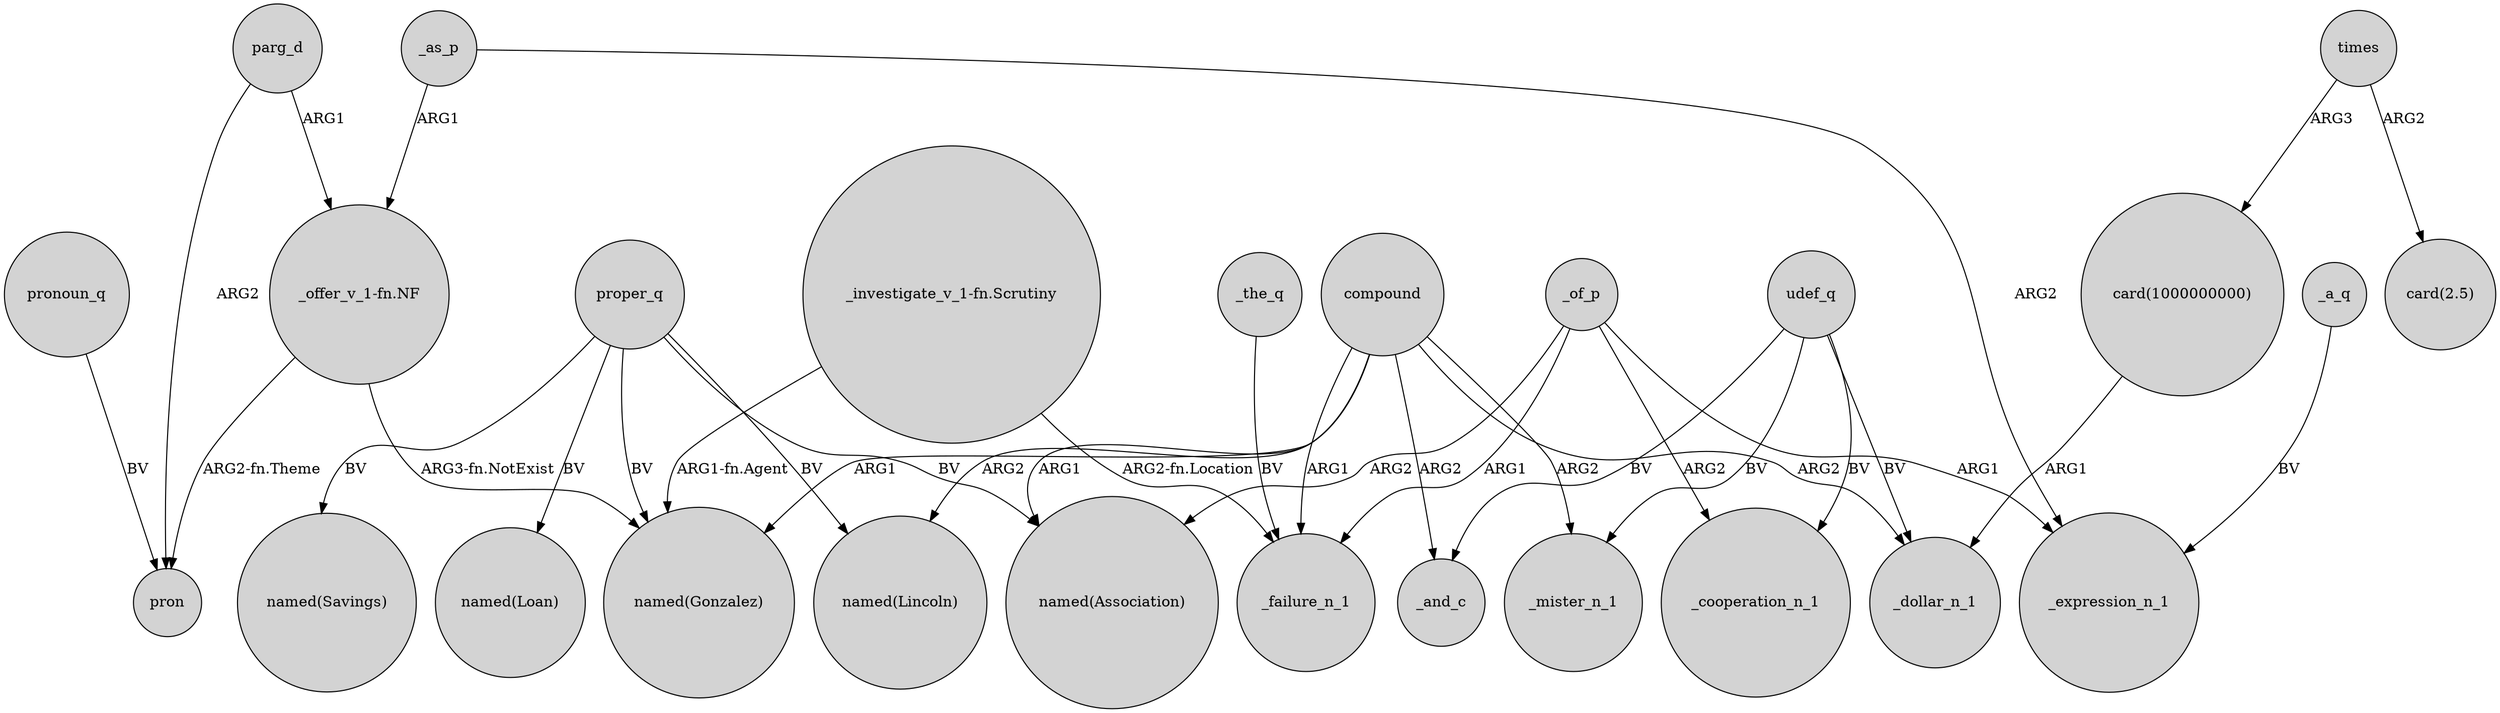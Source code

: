 digraph {
	node [shape=circle style=filled]
	compound -> "named(Lincoln)" [label=ARG2]
	"_investigate_v_1-fn.Scrutiny" -> _failure_n_1 [label="ARG2-fn.Location"]
	_of_p -> _expression_n_1 [label=ARG1]
	compound -> _mister_n_1 [label=ARG2]
	_of_p -> _failure_n_1 [label=ARG1]
	"_investigate_v_1-fn.Scrutiny" -> "named(Gonzalez)" [label="ARG1-fn.Agent"]
	_of_p -> _cooperation_n_1 [label=ARG2]
	udef_q -> _mister_n_1 [label=BV]
	proper_q -> "named(Gonzalez)" [label=BV]
	"_offer_v_1-fn.NF" -> pron [label="ARG2-fn.Theme"]
	proper_q -> "named(Lincoln)" [label=BV]
	parg_d -> pron [label=ARG2]
	times -> "card(1000000000)" [label=ARG3]
	pronoun_q -> pron [label=BV]
	compound -> _and_c [label=ARG2]
	compound -> _failure_n_1 [label=ARG1]
	times -> "card(2.5)" [label=ARG2]
	"_offer_v_1-fn.NF" -> "named(Gonzalez)" [label="ARG3-fn.NotExist"]
	_as_p -> "_offer_v_1-fn.NF" [label=ARG1]
	_of_p -> "named(Association)" [label=ARG2]
	_as_p -> _expression_n_1 [label=ARG2]
	compound -> "named(Gonzalez)" [label=ARG1]
	udef_q -> _cooperation_n_1 [label=BV]
	proper_q -> "named(Association)" [label=BV]
	proper_q -> "named(Savings)" [label=BV]
	proper_q -> "named(Loan)" [label=BV]
	_the_q -> _failure_n_1 [label=BV]
	compound -> "named(Association)" [label=ARG1]
	"card(1000000000)" -> _dollar_n_1 [label=ARG1]
	compound -> _dollar_n_1 [label=ARG2]
	udef_q -> _and_c [label=BV]
	parg_d -> "_offer_v_1-fn.NF" [label=ARG1]
	_a_q -> _expression_n_1 [label=BV]
	udef_q -> _dollar_n_1 [label=BV]
}

